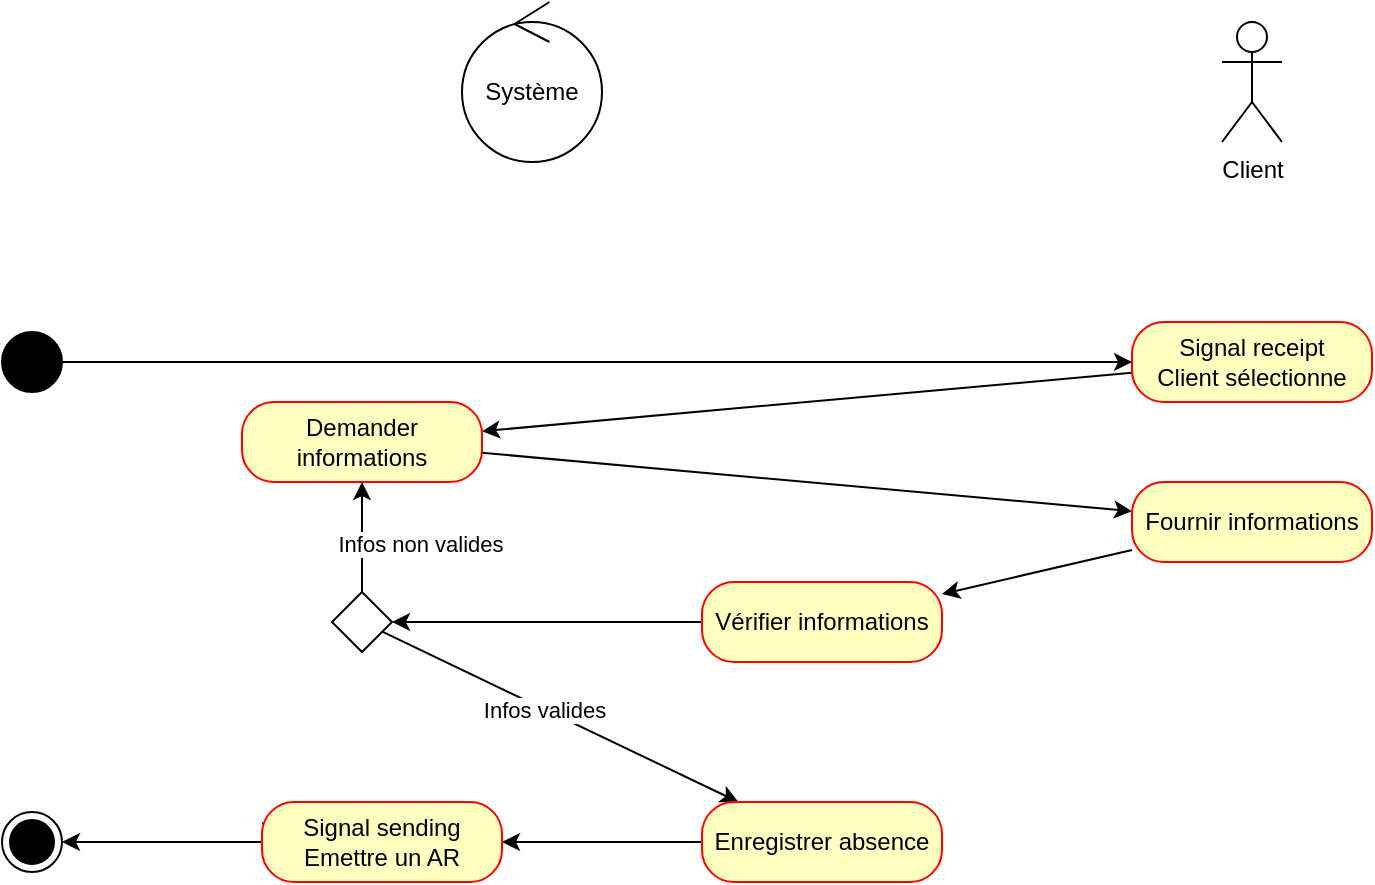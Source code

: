 <mxfile version="24.0.4" type="device">
  <diagram name="Page-1" id="3Aj_OYwN7ytc4emRrr_2">
    <mxGraphModel dx="1434" dy="844" grid="1" gridSize="10" guides="1" tooltips="1" connect="1" arrows="1" fold="1" page="1" pageScale="1" pageWidth="827" pageHeight="1169" math="0" shadow="0">
      <root>
        <mxCell id="0" />
        <mxCell id="1" parent="0" />
        <mxCell id="jXQFdJLhCqpsxoKkdrqO-7" value="Client" style="shape=umlActor;verticalLabelPosition=bottom;verticalAlign=top;html=1;" parent="1" vertex="1">
          <mxGeometry x="650" y="50" width="30" height="60" as="geometry" />
        </mxCell>
        <mxCell id="jXQFdJLhCqpsxoKkdrqO-8" value="Système" style="ellipse;shape=umlControl;whiteSpace=wrap;html=1;" parent="1" vertex="1">
          <mxGeometry x="270" y="40" width="70" height="80" as="geometry" />
        </mxCell>
        <mxCell id="jXQFdJLhCqpsxoKkdrqO-16" style="rounded=0;orthogonalLoop=1;jettySize=auto;html=1;" parent="1" source="jXQFdJLhCqpsxoKkdrqO-11" target="jXQFdJLhCqpsxoKkdrqO-14" edge="1">
          <mxGeometry relative="1" as="geometry" />
        </mxCell>
        <mxCell id="jXQFdJLhCqpsxoKkdrqO-11" value="Signal receipt&lt;div&gt;Client sélectionne&lt;/div&gt;" style="rounded=1;whiteSpace=wrap;html=1;arcSize=40;fontColor=#000000;fillColor=#ffffc0;strokeColor=#ff0000;" parent="1" vertex="1">
          <mxGeometry x="605" y="200" width="120" height="40" as="geometry" />
        </mxCell>
        <mxCell id="jXQFdJLhCqpsxoKkdrqO-18" style="rounded=0;orthogonalLoop=1;jettySize=auto;html=1;" parent="1" source="jXQFdJLhCqpsxoKkdrqO-14" target="jXQFdJLhCqpsxoKkdrqO-17" edge="1">
          <mxGeometry relative="1" as="geometry" />
        </mxCell>
        <mxCell id="jXQFdJLhCqpsxoKkdrqO-14" value="Demander informations" style="rounded=1;whiteSpace=wrap;html=1;arcSize=40;fontColor=#000000;fillColor=#ffffc0;strokeColor=#ff0000;" parent="1" vertex="1">
          <mxGeometry x="160" y="240" width="120" height="40" as="geometry" />
        </mxCell>
        <mxCell id="jXQFdJLhCqpsxoKkdrqO-20" style="rounded=0;orthogonalLoop=1;jettySize=auto;html=1;" parent="1" source="jXQFdJLhCqpsxoKkdrqO-17" target="jXQFdJLhCqpsxoKkdrqO-19" edge="1">
          <mxGeometry relative="1" as="geometry" />
        </mxCell>
        <mxCell id="jXQFdJLhCqpsxoKkdrqO-17" value="Fournir informations" style="rounded=1;whiteSpace=wrap;html=1;arcSize=40;fontColor=#000000;fillColor=#ffffc0;strokeColor=#ff0000;" parent="1" vertex="1">
          <mxGeometry x="605" y="280" width="120" height="40" as="geometry" />
        </mxCell>
        <mxCell id="jXQFdJLhCqpsxoKkdrqO-26" style="rounded=0;orthogonalLoop=1;jettySize=auto;html=1;" parent="1" source="jXQFdJLhCqpsxoKkdrqO-19" target="jXQFdJLhCqpsxoKkdrqO-24" edge="1">
          <mxGeometry relative="1" as="geometry" />
        </mxCell>
        <mxCell id="jXQFdJLhCqpsxoKkdrqO-19" value="Vérifier informations" style="rounded=1;whiteSpace=wrap;html=1;arcSize=40;fontColor=#000000;fillColor=#ffffc0;strokeColor=#ff0000;" parent="1" vertex="1">
          <mxGeometry x="390" y="330" width="120" height="40" as="geometry" />
        </mxCell>
        <mxCell id="jXQFdJLhCqpsxoKkdrqO-23" style="rounded=0;orthogonalLoop=1;jettySize=auto;html=1;" parent="1" source="jXQFdJLhCqpsxoKkdrqO-21" target="jXQFdJLhCqpsxoKkdrqO-11" edge="1">
          <mxGeometry relative="1" as="geometry" />
        </mxCell>
        <mxCell id="jXQFdJLhCqpsxoKkdrqO-21" value="" style="ellipse;fillColor=strokeColor;html=1;" parent="1" vertex="1">
          <mxGeometry x="40" y="205" width="30" height="30" as="geometry" />
        </mxCell>
        <mxCell id="jXQFdJLhCqpsxoKkdrqO-30" style="rounded=0;orthogonalLoop=1;jettySize=auto;html=1;" parent="1" source="jXQFdJLhCqpsxoKkdrqO-24" target="jXQFdJLhCqpsxoKkdrqO-14" edge="1">
          <mxGeometry relative="1" as="geometry" />
        </mxCell>
        <mxCell id="jXQFdJLhCqpsxoKkdrqO-45" value="Infos non valides" style="edgeLabel;html=1;align=center;verticalAlign=middle;resizable=0;points=[];" parent="jXQFdJLhCqpsxoKkdrqO-30" vertex="1" connectable="0">
          <mxGeometry x="-0.109" relative="1" as="geometry">
            <mxPoint x="29" as="offset" />
          </mxGeometry>
        </mxCell>
        <mxCell id="jXQFdJLhCqpsxoKkdrqO-35" style="rounded=0;orthogonalLoop=1;jettySize=auto;html=1;" parent="1" source="jXQFdJLhCqpsxoKkdrqO-24" target="jXQFdJLhCqpsxoKkdrqO-34" edge="1">
          <mxGeometry relative="1" as="geometry" />
        </mxCell>
        <mxCell id="jXQFdJLhCqpsxoKkdrqO-44" value="Infos valides" style="edgeLabel;html=1;align=center;verticalAlign=middle;resizable=0;points=[];" parent="jXQFdJLhCqpsxoKkdrqO-35" vertex="1" connectable="0">
          <mxGeometry x="-0.096" relative="1" as="geometry">
            <mxPoint as="offset" />
          </mxGeometry>
        </mxCell>
        <mxCell id="jXQFdJLhCqpsxoKkdrqO-24" value="" style="rhombus;" parent="1" vertex="1">
          <mxGeometry x="205" y="335" width="30" height="30" as="geometry" />
        </mxCell>
        <mxCell id="jXQFdJLhCqpsxoKkdrqO-38" style="rounded=0;orthogonalLoop=1;jettySize=auto;html=1;" parent="1" source="bpX49c6rX2kyCIrjrzHV-1" edge="1">
          <mxGeometry relative="1" as="geometry">
            <mxPoint x="199.722" y="455.278" as="targetPoint" />
          </mxGeometry>
        </mxCell>
        <mxCell id="bpX49c6rX2kyCIrjrzHV-4" style="rounded=0;orthogonalLoop=1;jettySize=auto;html=1;" edge="1" parent="1" source="jXQFdJLhCqpsxoKkdrqO-34" target="bpX49c6rX2kyCIrjrzHV-1">
          <mxGeometry relative="1" as="geometry" />
        </mxCell>
        <mxCell id="jXQFdJLhCqpsxoKkdrqO-34" value="Enregistrer absence" style="rounded=1;whiteSpace=wrap;html=1;arcSize=40;fontColor=#000000;fillColor=#ffffc0;strokeColor=#ff0000;" parent="1" vertex="1">
          <mxGeometry x="390" y="440" width="120" height="40" as="geometry" />
        </mxCell>
        <mxCell id="jXQFdJLhCqpsxoKkdrqO-40" value="" style="ellipse;html=1;shape=endState;fillColor=strokeColor;" parent="1" vertex="1">
          <mxGeometry x="40" y="445" width="30" height="30" as="geometry" />
        </mxCell>
        <mxCell id="bpX49c6rX2kyCIrjrzHV-3" style="rounded=0;orthogonalLoop=1;jettySize=auto;html=1;" edge="1" parent="1" source="bpX49c6rX2kyCIrjrzHV-1" target="jXQFdJLhCqpsxoKkdrqO-40">
          <mxGeometry relative="1" as="geometry" />
        </mxCell>
        <mxCell id="bpX49c6rX2kyCIrjrzHV-1" value="Signal sending&lt;div&gt;Emettre un AR&lt;/div&gt;" style="rounded=1;whiteSpace=wrap;html=1;arcSize=40;fontColor=#000000;fillColor=#ffffc0;strokeColor=#ff0000;" vertex="1" parent="1">
          <mxGeometry x="170" y="440" width="120" height="40" as="geometry" />
        </mxCell>
      </root>
    </mxGraphModel>
  </diagram>
</mxfile>
